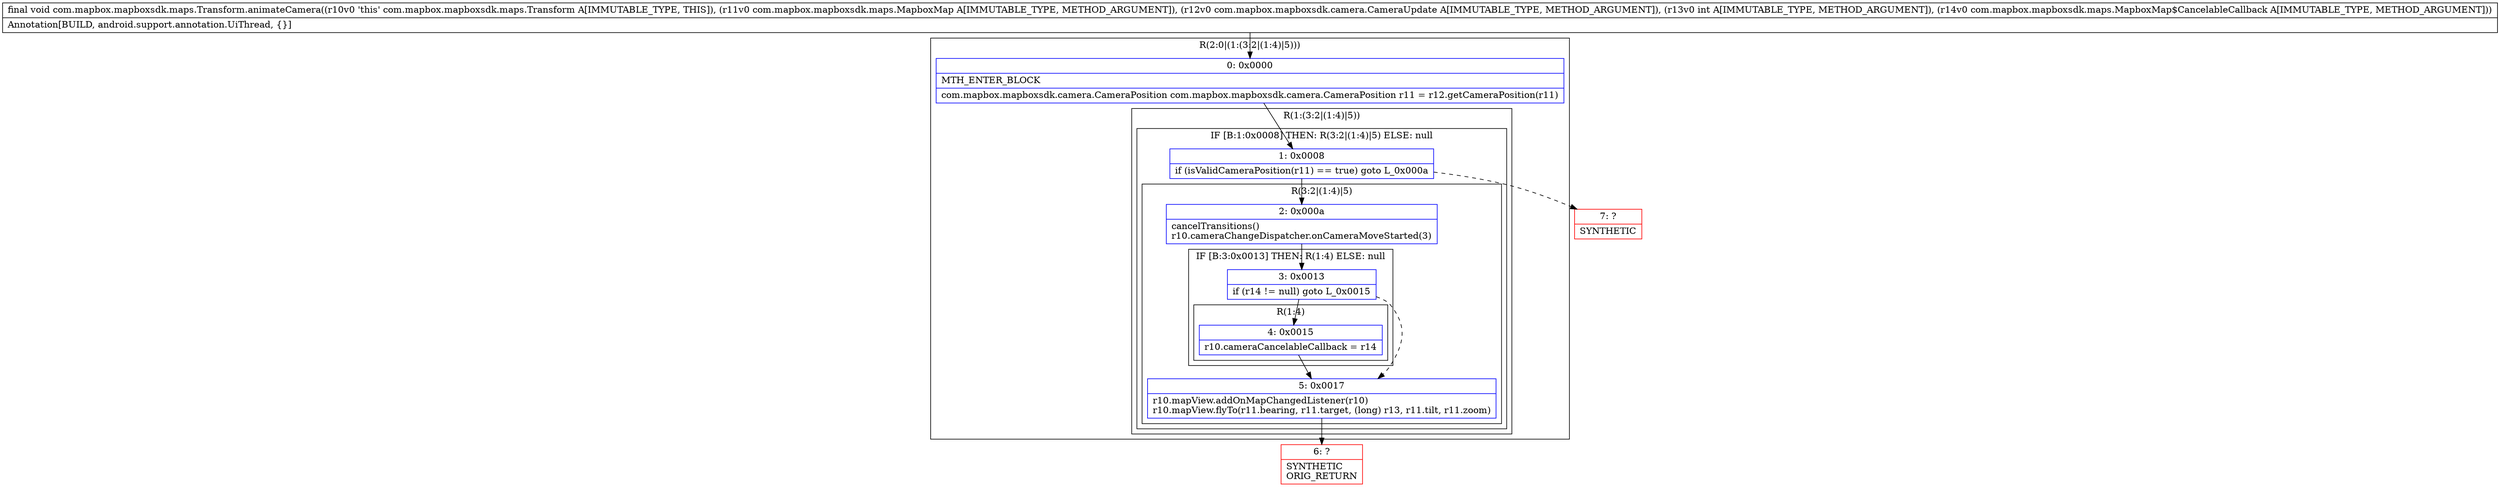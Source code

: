 digraph "CFG forcom.mapbox.mapboxsdk.maps.Transform.animateCamera(Lcom\/mapbox\/mapboxsdk\/maps\/MapboxMap;Lcom\/mapbox\/mapboxsdk\/camera\/CameraUpdate;ILcom\/mapbox\/mapboxsdk\/maps\/MapboxMap$CancelableCallback;)V" {
subgraph cluster_Region_946038275 {
label = "R(2:0|(1:(3:2|(1:4)|5)))";
node [shape=record,color=blue];
Node_0 [shape=record,label="{0\:\ 0x0000|MTH_ENTER_BLOCK\l|com.mapbox.mapboxsdk.camera.CameraPosition com.mapbox.mapboxsdk.camera.CameraPosition r11 = r12.getCameraPosition(r11)\l}"];
subgraph cluster_Region_639091693 {
label = "R(1:(3:2|(1:4)|5))";
node [shape=record,color=blue];
subgraph cluster_IfRegion_1636221849 {
label = "IF [B:1:0x0008] THEN: R(3:2|(1:4)|5) ELSE: null";
node [shape=record,color=blue];
Node_1 [shape=record,label="{1\:\ 0x0008|if (isValidCameraPosition(r11) == true) goto L_0x000a\l}"];
subgraph cluster_Region_611006597 {
label = "R(3:2|(1:4)|5)";
node [shape=record,color=blue];
Node_2 [shape=record,label="{2\:\ 0x000a|cancelTransitions()\lr10.cameraChangeDispatcher.onCameraMoveStarted(3)\l}"];
subgraph cluster_IfRegion_50000358 {
label = "IF [B:3:0x0013] THEN: R(1:4) ELSE: null";
node [shape=record,color=blue];
Node_3 [shape=record,label="{3\:\ 0x0013|if (r14 != null) goto L_0x0015\l}"];
subgraph cluster_Region_924402886 {
label = "R(1:4)";
node [shape=record,color=blue];
Node_4 [shape=record,label="{4\:\ 0x0015|r10.cameraCancelableCallback = r14\l}"];
}
}
Node_5 [shape=record,label="{5\:\ 0x0017|r10.mapView.addOnMapChangedListener(r10)\lr10.mapView.flyTo(r11.bearing, r11.target, (long) r13, r11.tilt, r11.zoom)\l}"];
}
}
}
}
Node_6 [shape=record,color=red,label="{6\:\ ?|SYNTHETIC\lORIG_RETURN\l}"];
Node_7 [shape=record,color=red,label="{7\:\ ?|SYNTHETIC\l}"];
MethodNode[shape=record,label="{final void com.mapbox.mapboxsdk.maps.Transform.animateCamera((r10v0 'this' com.mapbox.mapboxsdk.maps.Transform A[IMMUTABLE_TYPE, THIS]), (r11v0 com.mapbox.mapboxsdk.maps.MapboxMap A[IMMUTABLE_TYPE, METHOD_ARGUMENT]), (r12v0 com.mapbox.mapboxsdk.camera.CameraUpdate A[IMMUTABLE_TYPE, METHOD_ARGUMENT]), (r13v0 int A[IMMUTABLE_TYPE, METHOD_ARGUMENT]), (r14v0 com.mapbox.mapboxsdk.maps.MapboxMap$CancelableCallback A[IMMUTABLE_TYPE, METHOD_ARGUMENT]))  | Annotation[BUILD, android.support.annotation.UiThread, \{\}]\l}"];
MethodNode -> Node_0;
Node_0 -> Node_1;
Node_1 -> Node_2;
Node_1 -> Node_7[style=dashed];
Node_2 -> Node_3;
Node_3 -> Node_4;
Node_3 -> Node_5[style=dashed];
Node_4 -> Node_5;
Node_5 -> Node_6;
}

